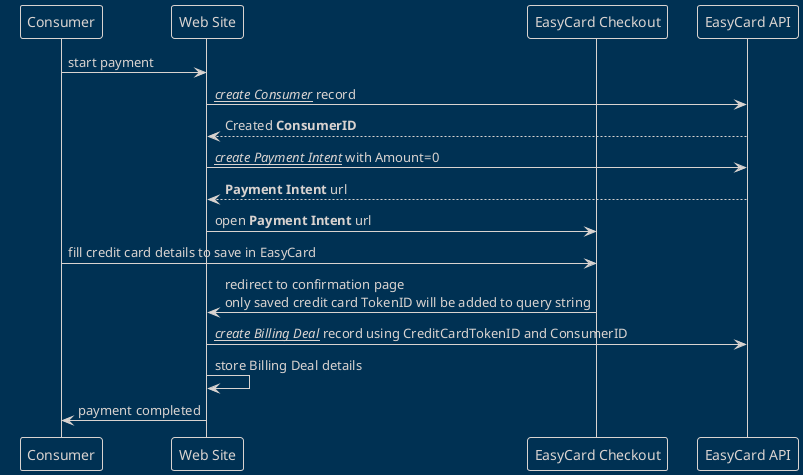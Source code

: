 @startuml
!theme blueprint
participant "Consumer" as consumer
participant "Web Site" as website
participant "EasyCard Checkout" as checkout
participant "EasyCard API" as api

consumer->website: start payment
website->api: //[[MetadataApi.md#create-consumer-record create Consumer]]// record
api-->website: Created <b>ConsumerID</b>
website->api: //[[TransactionsApi.md#create-payment-link-to-checkout-page create Payment Intent]]// with Amount=0
api-->website: <b>Payment Intent</b> url
website->checkout : open <b>Payment Intent</b> url
consumer->checkout : fill credit card details to save in EasyCard
checkout->website: redirect to confirmation page\nonly saved credit card TokenID will be added to query string
website->api: //[[TransactionsApi.md#create-billing-deal create Billing Deal]]// record using CreditCardTokenID and ConsumerID
website->website: store Billing Deal details
website->consumer: payment completed 
@enduml